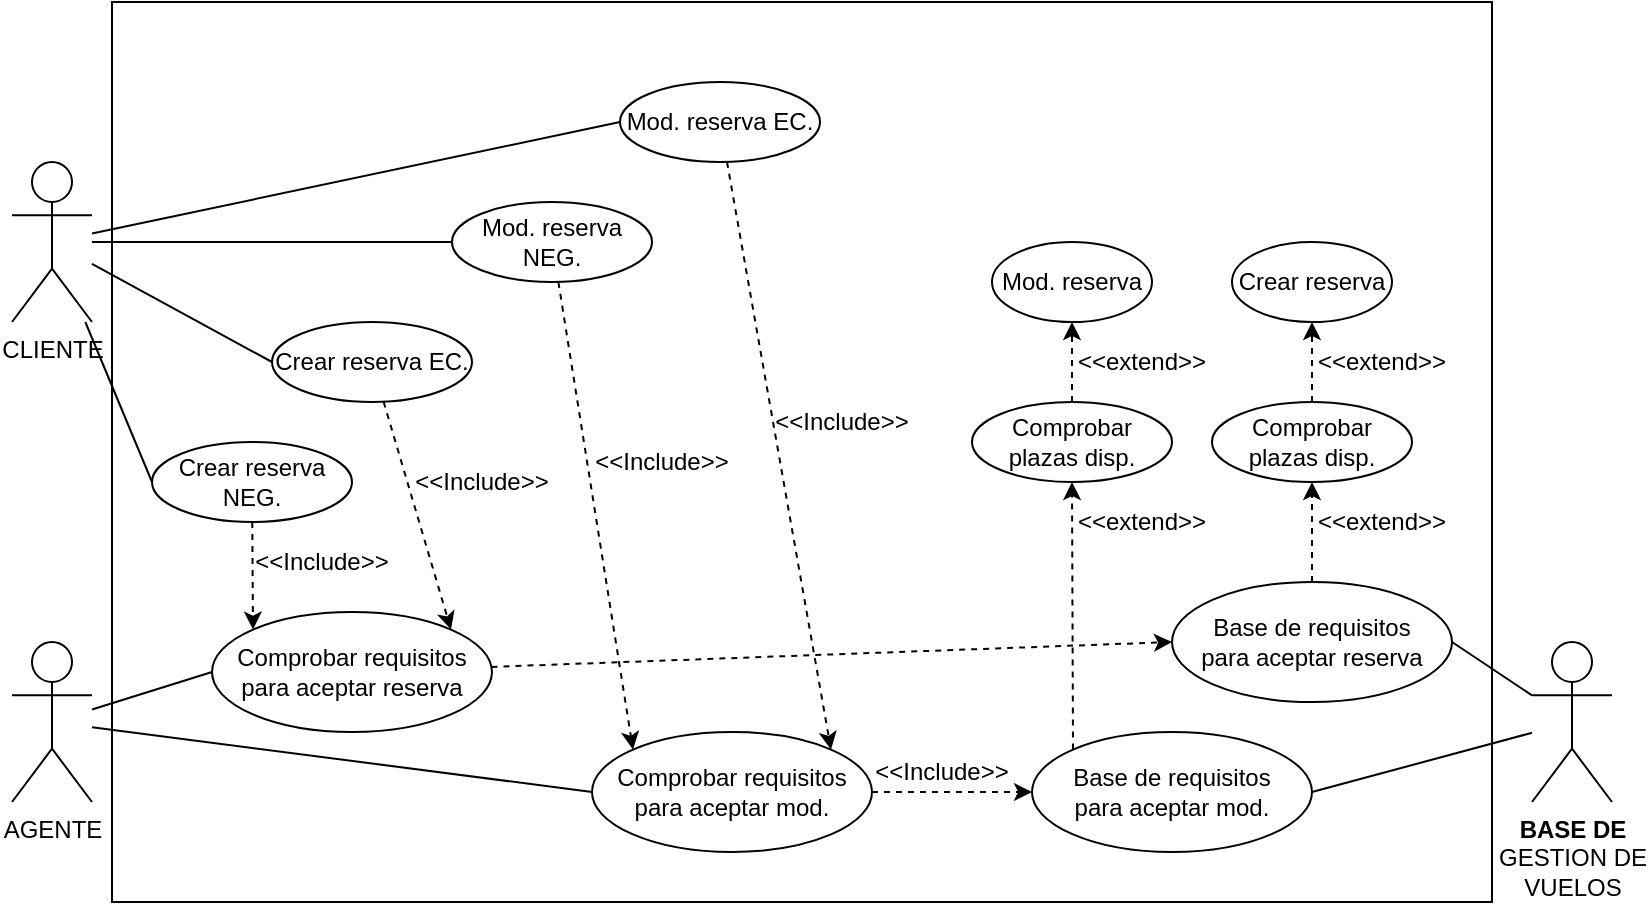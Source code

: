 <mxfile>
    <diagram id="OOpkewomk7Yf8Af9ag9q" name="Page-1">
        <mxGraphModel dx="1191" dy="637" grid="1" gridSize="10" guides="1" tooltips="1" connect="1" arrows="1" fold="1" page="1" pageScale="1" pageWidth="827" pageHeight="1169" math="0" shadow="0">
            <root>
                <mxCell id="0"/>
                <mxCell id="1" parent="0"/>
                <mxCell id="104" value="" style="rounded=0;whiteSpace=wrap;html=1;fontFamily=Helvetica;fontSize=11;fontColor=default;" vertex="1" parent="1">
                    <mxGeometry x="60" y="200" width="690" height="450" as="geometry"/>
                </mxCell>
                <mxCell id="21" style="edgeStyle=none;html=1;entryX=0;entryY=0.5;entryDx=0;entryDy=0;endArrow=none;endFill=0;" edge="1" parent="1" source="2" target="19">
                    <mxGeometry relative="1" as="geometry"/>
                </mxCell>
                <mxCell id="69" style="edgeStyle=none;shape=connector;rounded=1;html=1;entryX=0;entryY=0.5;entryDx=0;entryDy=0;labelBackgroundColor=default;fontFamily=Helvetica;fontSize=11;fontColor=default;endArrow=none;endFill=0;strokeColor=default;" edge="1" parent="1" source="2" target="68">
                    <mxGeometry relative="1" as="geometry"/>
                </mxCell>
                <mxCell id="141" style="edgeStyle=none;shape=connector;rounded=1;html=1;entryX=0;entryY=0.5;entryDx=0;entryDy=0;labelBackgroundColor=default;fontFamily=Helvetica;fontSize=11;fontColor=default;endArrow=none;endFill=0;strokeColor=default;" edge="1" parent="1" source="2" target="134">
                    <mxGeometry relative="1" as="geometry"/>
                </mxCell>
                <mxCell id="143" style="edgeStyle=none;shape=connector;rounded=1;html=1;entryX=0;entryY=0.5;entryDx=0;entryDy=0;labelBackgroundColor=default;fontFamily=Helvetica;fontSize=11;fontColor=default;endArrow=none;endFill=0;strokeColor=default;" edge="1" parent="1" source="2" target="135">
                    <mxGeometry relative="1" as="geometry"/>
                </mxCell>
                <mxCell id="2" value="CLIENTE" style="shape=umlActor;verticalLabelPosition=bottom;verticalAlign=top;html=1;outlineConnect=0;" vertex="1" parent="1">
                    <mxGeometry x="10" y="280" width="40" height="80" as="geometry"/>
                </mxCell>
                <mxCell id="6" value="Crear reserva" style="ellipse;whiteSpace=wrap;html=1;" vertex="1" parent="1">
                    <mxGeometry x="620" y="320" width="80" height="40" as="geometry"/>
                </mxCell>
                <mxCell id="101" value="" style="edgeStyle=none;shape=connector;rounded=1;html=1;dashed=1;labelBackgroundColor=default;fontFamily=Helvetica;fontSize=11;fontColor=default;endArrow=classic;endFill=1;strokeColor=default;" edge="1" parent="1" source="7" target="22">
                    <mxGeometry relative="1" as="geometry"/>
                </mxCell>
                <mxCell id="7" value="Comprobar plazas disp." style="ellipse;whiteSpace=wrap;html=1;" vertex="1" parent="1">
                    <mxGeometry x="490" y="400" width="100" height="40" as="geometry"/>
                </mxCell>
                <mxCell id="11" value="&amp;lt;&amp;lt;extend&amp;gt;&amp;gt;" style="text;html=1;strokeColor=none;fillColor=none;align=center;verticalAlign=middle;whiteSpace=wrap;rounded=0;" vertex="1" parent="1">
                    <mxGeometry x="660" y="370" width="70" height="20" as="geometry"/>
                </mxCell>
                <mxCell id="94" value="" style="edgeStyle=none;shape=connector;rounded=1;html=1;dashed=1;labelBackgroundColor=default;fontFamily=Helvetica;fontSize=11;fontColor=default;endArrow=classic;endFill=1;strokeColor=default;entryX=1;entryY=0;entryDx=0;entryDy=0;" edge="1" parent="1" source="19" target="87">
                    <mxGeometry relative="1" as="geometry">
                        <mxPoint x="230" y="520" as="targetPoint"/>
                    </mxGeometry>
                </mxCell>
                <mxCell id="19" value="Crear reserva EC." style="ellipse;whiteSpace=wrap;html=1;" vertex="1" parent="1">
                    <mxGeometry x="140" y="360" width="100" height="40" as="geometry"/>
                </mxCell>
                <mxCell id="22" value="Mod. reserva" style="ellipse;whiteSpace=wrap;html=1;" vertex="1" parent="1">
                    <mxGeometry x="500" y="320" width="80" height="40" as="geometry"/>
                </mxCell>
                <mxCell id="27" value="&amp;lt;&amp;lt;Include&amp;gt;&amp;gt;" style="text;html=1;strokeColor=none;fillColor=none;align=center;verticalAlign=middle;whiteSpace=wrap;rounded=0;" vertex="1" parent="1">
                    <mxGeometry x="130" y="470" width="70" height="20" as="geometry"/>
                </mxCell>
                <mxCell id="34" value="&amp;lt;&amp;lt;extend&amp;gt;&amp;gt;" style="text;html=1;strokeColor=none;fillColor=none;align=center;verticalAlign=middle;whiteSpace=wrap;rounded=0;" vertex="1" parent="1">
                    <mxGeometry x="660" y="450" width="70" height="20" as="geometry"/>
                </mxCell>
                <mxCell id="37" value="&amp;lt;&amp;lt;extend&amp;gt;&amp;gt;" style="text;html=1;strokeColor=none;fillColor=none;align=center;verticalAlign=middle;whiteSpace=wrap;rounded=0;" vertex="1" parent="1">
                    <mxGeometry x="540" y="370" width="70" height="20" as="geometry"/>
                </mxCell>
                <mxCell id="100" value="" style="edgeStyle=none;shape=connector;rounded=1;html=1;dashed=1;labelBackgroundColor=default;fontFamily=Helvetica;fontSize=11;fontColor=default;endArrow=classic;endFill=1;strokeColor=default;" edge="1" parent="1" source="42" target="6">
                    <mxGeometry relative="1" as="geometry"/>
                </mxCell>
                <mxCell id="42" value="Comprobar plazas disp." style="ellipse;whiteSpace=wrap;html=1;" vertex="1" parent="1">
                    <mxGeometry x="610" y="400" width="100" height="40" as="geometry"/>
                </mxCell>
                <mxCell id="47" value="&amp;lt;&amp;lt;Include&amp;gt;&amp;gt;" style="text;html=1;strokeColor=none;fillColor=none;align=center;verticalAlign=middle;whiteSpace=wrap;rounded=0;" vertex="1" parent="1">
                    <mxGeometry x="210" y="430" width="70" height="20" as="geometry"/>
                </mxCell>
                <mxCell id="55" style="edgeStyle=none;shape=connector;rounded=1;html=1;entryX=1;entryY=0.5;entryDx=0;entryDy=0;labelBackgroundColor=default;fontFamily=Helvetica;fontSize=11;fontColor=default;endArrow=none;endFill=0;strokeColor=default;" edge="1" parent="1" source="48" target="51">
                    <mxGeometry relative="1" as="geometry"/>
                </mxCell>
                <mxCell id="56" style="edgeStyle=none;shape=connector;rounded=1;html=1;entryX=1;entryY=0.5;entryDx=0;entryDy=0;labelBackgroundColor=default;fontFamily=Helvetica;fontSize=11;fontColor=default;endArrow=none;endFill=0;strokeColor=default;" edge="1" parent="1" source="48" target="52">
                    <mxGeometry relative="1" as="geometry"/>
                </mxCell>
                <mxCell id="48" value="&lt;b&gt;BASE DE&lt;/b&gt;&lt;br&gt;GESTION DE&lt;br&gt;VUELOS" style="shape=umlActor;verticalLabelPosition=bottom;verticalAlign=top;html=1;outlineConnect=0;" vertex="1" parent="1">
                    <mxGeometry x="770" y="520" width="40" height="80" as="geometry"/>
                </mxCell>
                <mxCell id="102" style="edgeStyle=none;shape=connector;rounded=1;html=1;entryX=0.5;entryY=1;entryDx=0;entryDy=0;dashed=1;labelBackgroundColor=default;fontFamily=Helvetica;fontSize=11;fontColor=default;endArrow=classic;endFill=1;strokeColor=default;" edge="1" parent="1" source="51" target="42">
                    <mxGeometry relative="1" as="geometry"/>
                </mxCell>
                <mxCell id="51" value="Base de requisitos&lt;br&gt;para aceptar reserva" style="ellipse;whiteSpace=wrap;html=1;" vertex="1" parent="1">
                    <mxGeometry x="590" y="490" width="140" height="60" as="geometry"/>
                </mxCell>
                <mxCell id="103" style="edgeStyle=none;shape=connector;rounded=1;html=1;entryX=0.5;entryY=1;entryDx=0;entryDy=0;dashed=1;labelBackgroundColor=default;fontFamily=Helvetica;fontSize=11;fontColor=default;endArrow=classic;endFill=1;strokeColor=default;exitX=0;exitY=0;exitDx=0;exitDy=0;" edge="1" parent="1" source="52" target="7">
                    <mxGeometry relative="1" as="geometry"/>
                </mxCell>
                <mxCell id="52" value="Base de requisitos&lt;br&gt;para aceptar mod." style="ellipse;whiteSpace=wrap;html=1;" vertex="1" parent="1">
                    <mxGeometry x="520" y="565" width="140" height="60" as="geometry"/>
                </mxCell>
                <mxCell id="95" style="edgeStyle=none;shape=connector;rounded=1;html=1;entryX=1;entryY=0;entryDx=0;entryDy=0;dashed=1;labelBackgroundColor=default;fontFamily=Helvetica;fontSize=11;fontColor=default;endArrow=classic;endFill=1;strokeColor=default;" edge="1" parent="1" source="68" target="88">
                    <mxGeometry relative="1" as="geometry"/>
                </mxCell>
                <mxCell id="68" value="Mod. reserva EC." style="ellipse;whiteSpace=wrap;html=1;" vertex="1" parent="1">
                    <mxGeometry x="314" y="240" width="100" height="40" as="geometry"/>
                </mxCell>
                <mxCell id="84" style="edgeStyle=none;html=1;entryX=0;entryY=0.5;entryDx=0;entryDy=0;endArrow=none;endFill=0;" edge="1" parent="1" source="86" target="87">
                    <mxGeometry relative="1" as="geometry"/>
                </mxCell>
                <mxCell id="85" style="edgeStyle=none;shape=connector;rounded=1;html=1;entryX=0;entryY=0.5;entryDx=0;entryDy=0;labelBackgroundColor=default;fontFamily=Helvetica;fontSize=11;fontColor=default;endArrow=none;endFill=0;strokeColor=default;" edge="1" parent="1" source="86" target="88">
                    <mxGeometry relative="1" as="geometry"/>
                </mxCell>
                <mxCell id="86" value="AGENTE" style="shape=umlActor;verticalLabelPosition=bottom;verticalAlign=top;html=1;outlineConnect=0;" vertex="1" parent="1">
                    <mxGeometry x="10" y="520" width="40" height="80" as="geometry"/>
                </mxCell>
                <mxCell id="97" style="edgeStyle=none;shape=connector;rounded=1;html=1;entryX=0;entryY=0.5;entryDx=0;entryDy=0;dashed=1;labelBackgroundColor=default;fontFamily=Helvetica;fontSize=11;fontColor=default;endArrow=classic;endFill=1;strokeColor=default;" edge="1" parent="1" source="87" target="51">
                    <mxGeometry relative="1" as="geometry"/>
                </mxCell>
                <mxCell id="87" value="Comprobar requisitos&lt;br&gt;para aceptar reserva" style="ellipse;whiteSpace=wrap;html=1;" vertex="1" parent="1">
                    <mxGeometry x="110" y="505" width="140" height="60" as="geometry"/>
                </mxCell>
                <mxCell id="96" style="edgeStyle=none;shape=connector;rounded=1;html=1;entryX=0;entryY=0.5;entryDx=0;entryDy=0;dashed=1;labelBackgroundColor=default;fontFamily=Helvetica;fontSize=11;fontColor=default;endArrow=classic;endFill=1;strokeColor=default;" edge="1" parent="1" source="88" target="52">
                    <mxGeometry relative="1" as="geometry"/>
                </mxCell>
                <mxCell id="88" value="Comprobar requisitos&lt;br&gt;para aceptar mod." style="ellipse;whiteSpace=wrap;html=1;" vertex="1" parent="1">
                    <mxGeometry x="300" y="565" width="140" height="60" as="geometry"/>
                </mxCell>
                <mxCell id="117" value="&amp;lt;&amp;lt;Include&amp;gt;&amp;gt;" style="text;html=1;strokeColor=none;fillColor=none;align=center;verticalAlign=middle;whiteSpace=wrap;rounded=0;" vertex="1" parent="1">
                    <mxGeometry x="440" y="575" width="70" height="20" as="geometry"/>
                </mxCell>
                <mxCell id="126" value="&amp;lt;&amp;lt;Include&amp;gt;&amp;gt;" style="text;html=1;strokeColor=none;fillColor=none;align=center;verticalAlign=middle;whiteSpace=wrap;rounded=0;" vertex="1" parent="1">
                    <mxGeometry x="390" y="400" width="70" height="20" as="geometry"/>
                </mxCell>
                <mxCell id="128" value="&amp;lt;&amp;lt;extend&amp;gt;&amp;gt;" style="text;html=1;strokeColor=none;fillColor=none;align=center;verticalAlign=middle;whiteSpace=wrap;rounded=0;" vertex="1" parent="1">
                    <mxGeometry x="540" y="450" width="70" height="20" as="geometry"/>
                </mxCell>
                <mxCell id="142" style="edgeStyle=none;shape=connector;rounded=1;html=1;entryX=0;entryY=0;entryDx=0;entryDy=0;labelBackgroundColor=default;fontFamily=Helvetica;fontSize=11;fontColor=default;endArrow=classic;endFill=1;strokeColor=default;dashed=1;" edge="1" parent="1" source="134" target="87">
                    <mxGeometry relative="1" as="geometry"/>
                </mxCell>
                <mxCell id="134" value="Crear reserva NEG." style="ellipse;whiteSpace=wrap;html=1;" vertex="1" parent="1">
                    <mxGeometry x="80" y="420" width="100" height="40" as="geometry"/>
                </mxCell>
                <mxCell id="145" style="edgeStyle=none;shape=connector;rounded=1;html=1;labelBackgroundColor=default;fontFamily=Helvetica;fontSize=11;fontColor=default;endArrow=classic;endFill=1;strokeColor=default;entryX=0;entryY=0;entryDx=0;entryDy=0;dashed=1;" edge="1" parent="1" source="135" target="88">
                    <mxGeometry relative="1" as="geometry"/>
                </mxCell>
                <mxCell id="135" value="Mod. reserva NEG." style="ellipse;whiteSpace=wrap;html=1;" vertex="1" parent="1">
                    <mxGeometry x="230" y="300" width="100" height="40" as="geometry"/>
                </mxCell>
                <mxCell id="147" value="&amp;lt;&amp;lt;Include&amp;gt;&amp;gt;" style="text;html=1;strokeColor=none;fillColor=none;align=center;verticalAlign=middle;whiteSpace=wrap;rounded=0;" vertex="1" parent="1">
                    <mxGeometry x="300" y="420" width="70" height="20" as="geometry"/>
                </mxCell>
            </root>
        </mxGraphModel>
    </diagram>
</mxfile>